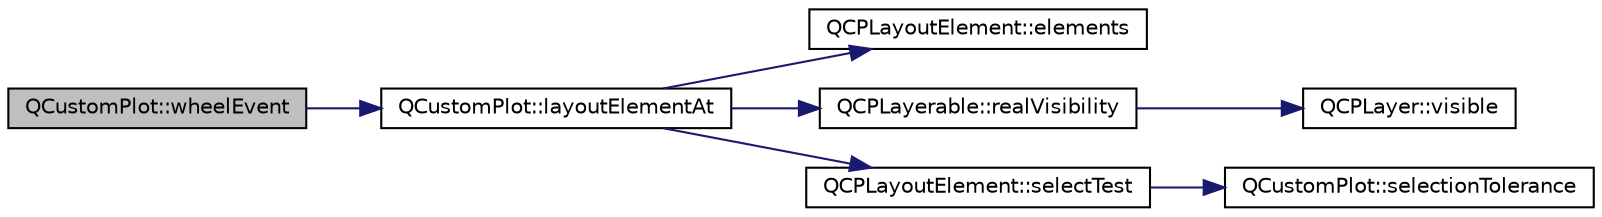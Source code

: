 digraph "QCustomPlot::wheelEvent"
{
  edge [fontname="Helvetica",fontsize="10",labelfontname="Helvetica",labelfontsize="10"];
  node [fontname="Helvetica",fontsize="10",shape=record];
  rankdir="LR";
  Node1 [label="QCustomPlot::wheelEvent",height=0.2,width=0.4,color="black", fillcolor="grey75", style="filled", fontcolor="black"];
  Node1 -> Node2 [color="midnightblue",fontsize="10",style="solid",fontname="Helvetica"];
  Node2 [label="QCustomPlot::layoutElementAt",height=0.2,width=0.4,color="black", fillcolor="white", style="filled",URL="$class_q_custom_plot.html#a840458186d4483c8a42d6a399448d38f"];
  Node2 -> Node3 [color="midnightblue",fontsize="10",style="solid",fontname="Helvetica"];
  Node3 [label="QCPLayoutElement::elements",height=0.2,width=0.4,color="black", fillcolor="white", style="filled",URL="$class_q_c_p_layout_element.html#a311d60d78e62ef8eaaedb1b6ceb9e788"];
  Node2 -> Node4 [color="midnightblue",fontsize="10",style="solid",fontname="Helvetica"];
  Node4 [label="QCPLayerable::realVisibility",height=0.2,width=0.4,color="black", fillcolor="white", style="filled",URL="$class_q_c_p_layerable.html#a30809f7455e9794bca7b6c737622fa63"];
  Node4 -> Node5 [color="midnightblue",fontsize="10",style="solid",fontname="Helvetica"];
  Node5 [label="QCPLayer::visible",height=0.2,width=0.4,color="black", fillcolor="white", style="filled",URL="$class_q_c_p_layer.html#a9efca636e4dcad721999a6282f296016"];
  Node2 -> Node6 [color="midnightblue",fontsize="10",style="solid",fontname="Helvetica"];
  Node6 [label="QCPLayoutElement::selectTest",height=0.2,width=0.4,color="black", fillcolor="white", style="filled",URL="$class_q_c_p_layout_element.html#a9fcf5d0ea19f2c23b2b528bce2c6f095"];
  Node6 -> Node7 [color="midnightblue",fontsize="10",style="solid",fontname="Helvetica"];
  Node7 [label="QCustomPlot::selectionTolerance",height=0.2,width=0.4,color="black", fillcolor="white", style="filled",URL="$class_q_custom_plot.html#a7b738074c75e80070ef6a10263c6cd69"];
}
